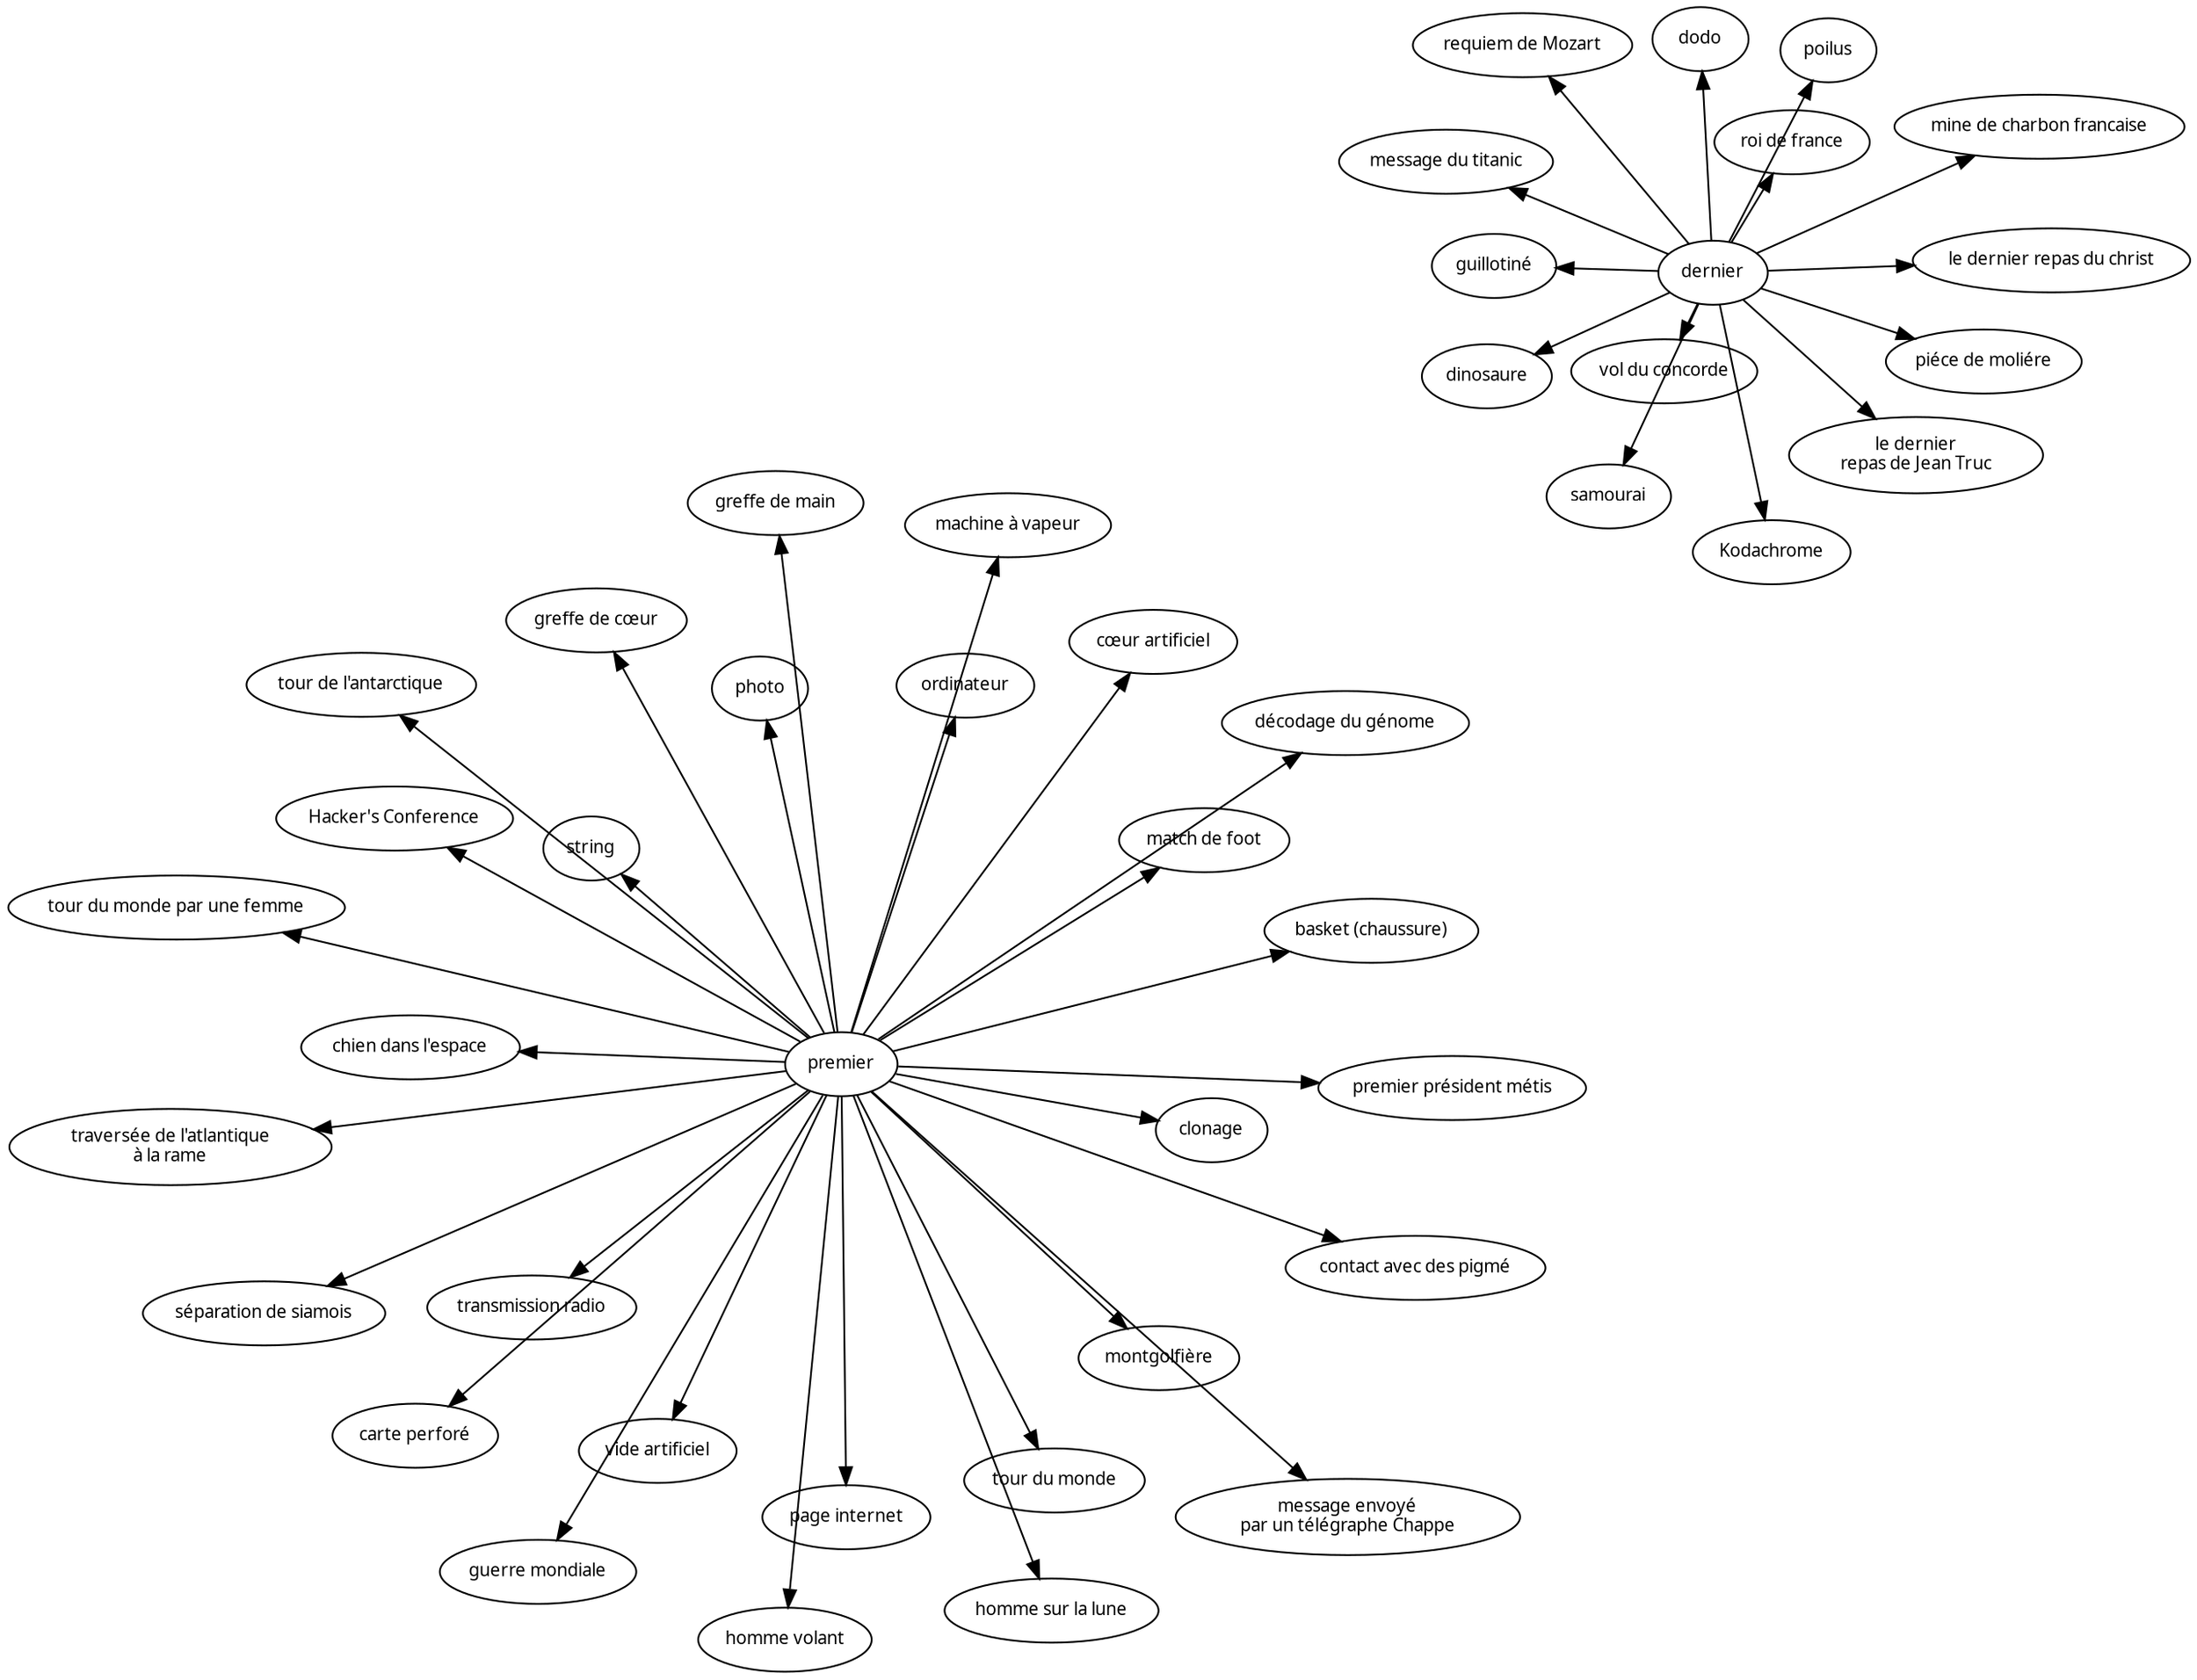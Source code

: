 digraph {

	layout= "dot"
  nodesep = 1
	
	fontname="myriadpro"
	fontsize = 14
	rankdir="LR"
	
	layout="fdp"
	
	
	node [fontname="myriadpro", fontsize = 10]
	edge [fontname="monaco", fontsize = 9]
	
	first [label="premier"]
	last [label="dernier"]
	
	first -> "homme sur la lune"
	first -> "ordinateur"
	first -> "chien dans l'espace"
	first -> "machine à vapeur"
	first -> "message envoyé\npar un télégraphe Chappe"
	first -> "carte perforé"
	first -> "basket (chaussure)"
	first -> "match de foot"
	first -> "traversée de l'atlantique\nà la rame"
	first -> "guerre mondiale"
	first -> "transmission radio"
	first -> "clonage"
	first -> "décodage du génome"
	first -> "Hacker's Conference"
	first -> "homme volant"
	first -> "photo"
	first -> "premier président métis"
	first -> "vide artificiel"
	first -> "tour de l'antarctique"
	first -> "tour du monde"
	first -> "tour du monde par une femme"
	first -> "greffe de main"
	first -> "greffe de cœur"
	first -> "cœur artificiel"
	first -> "séparation de siamois"
	first -> "contact avec des pigmé"
	first -> "string"
  first -> "page internet"
  first -> "montgolfière"
  
	
	last -> "mine de charbon francaise"
	last -> "samourai"
	last -> "dodo"
	last -> "roi de france"
	last -> "guillotiné"
	last -> "dinosaure"
	last -> "piéce de moliére"
	last -> "vol du concorde"
	last -> "Kodachrome" 
	last -> "le dernier\nrepas de Jean Truc"
	last -> "message du titanic"
	last -> "le dernier repas du christ"
  last -> "poilus"
  last -> "requiem de Mozart"
}